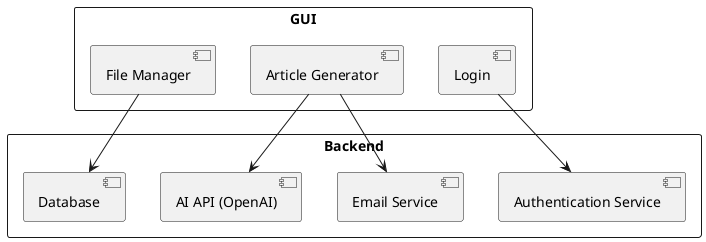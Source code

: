 
    @startuml
    rectangle GUI {
        component "Login" as Login
        component "Article Generator" as Generator
        component "File Manager" as FileManager
    }

    rectangle Backend {
        component "Authentication Service" as Auth
        component "Database" as DB
        component "Email Service" as Email
        component "AI API (OpenAI)" as OpenAI
    }

    Login --> Auth
    Generator --> OpenAI
    FileManager --> DB
    Generator --> Email
    @enduml
    